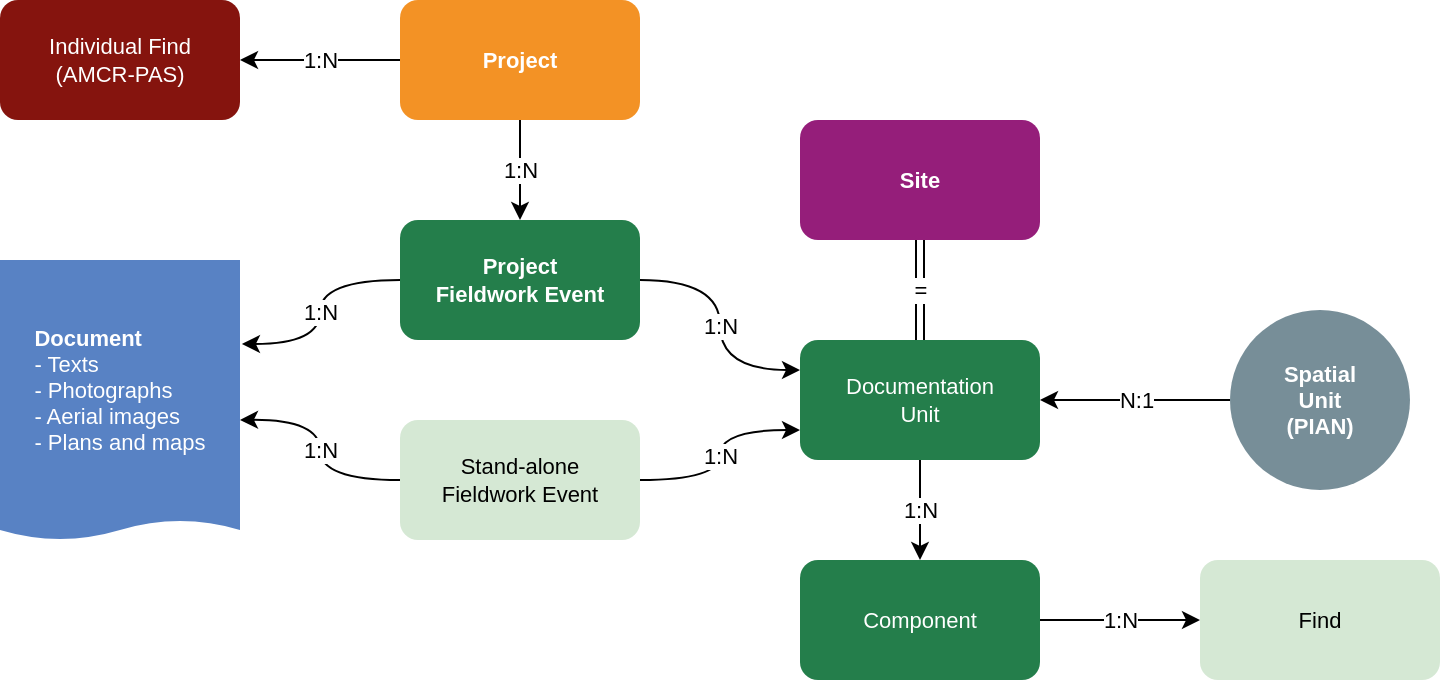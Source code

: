 <mxfile version="20.8.14" type="device"><diagram id="t6vrWUI78h-TwgUPBxFU" name="Page-1"><mxGraphModel dx="809" dy="446" grid="1" gridSize="10" guides="1" tooltips="1" connect="1" arrows="1" fold="1" page="1" pageScale="1" pageWidth="1169" pageHeight="827" math="0" shadow="0"><root><mxCell id="0"/><mxCell id="1" parent="0"/><mxCell id="LLLoODNHiZqRox_9jjp0-7" value="&lt;div style=&quot;font-size: 11px;&quot; align=&quot;left&quot;&gt;&lt;b style=&quot;font-size: 11px;&quot;&gt;Document&lt;/b&gt;&lt;br style=&quot;font-size: 11px;&quot;&gt;&lt;/div&gt;&lt;div style=&quot;font-size: 11px;&quot; align=&quot;left&quot;&gt;&lt;span style=&quot;font-weight: normal; font-size: 11px;&quot;&gt;- Texts&lt;br style=&quot;font-size: 11px;&quot;&gt;- Photographs&lt;br style=&quot;font-size: 11px;&quot;&gt;- Aerial images&lt;br style=&quot;font-size: 11px;&quot;&gt;- Plans and maps&lt;/span&gt;&lt;br style=&quot;font-size: 11px;&quot;&gt;&lt;/div&gt;" style="shape=document;whiteSpace=wrap;html=1;boundedLbl=1;fontStyle=1;fillColor=#5882C4;strokeColor=none;size=0.071;fontFamily=Helvetica;fontSize=11;fontColor=#FFFFFF;" parent="1" vertex="1"><mxGeometry x="40" y="190" width="120" height="140" as="geometry"/></mxCell><mxCell id="LLLoODNHiZqRox_9jjp0-12" value="1:N" style="edgeStyle=orthogonalEdgeStyle;curved=1;rounded=0;orthogonalLoop=1;jettySize=auto;html=1;exitX=0;exitY=0.5;exitDx=0;exitDy=0;entryX=1;entryY=0.571;entryDx=0;entryDy=0;entryPerimeter=0;fontFamily=Helvetica;fontSize=11;fontColor=#000000;" parent="1" source="LLLoODNHiZqRox_9jjp0-8" target="LLLoODNHiZqRox_9jjp0-7" edge="1"><mxGeometry relative="1" as="geometry"><mxPoint x="210" y="280" as="targetPoint"/></mxGeometry></mxCell><mxCell id="LLLoODNHiZqRox_9jjp0-14" value="&lt;div style=&quot;font-size: 11px;&quot;&gt;1:N&lt;/div&gt;" style="rounded=0;orthogonalLoop=1;jettySize=auto;html=1;entryX=0;entryY=0.75;entryDx=0;entryDy=0;elbow=vertical;exitX=1;exitY=0.5;exitDx=0;exitDy=0;edgeStyle=orthogonalEdgeStyle;curved=1;fontFamily=Helvetica;fontSize=11;fontColor=#000000;" parent="1" source="LLLoODNHiZqRox_9jjp0-8" target="LLLoODNHiZqRox_9jjp0-13" edge="1"><mxGeometry relative="1" as="geometry"/></mxCell><mxCell id="LLLoODNHiZqRox_9jjp0-8" value="Stand-alone&lt;br style=&quot;font-size: 11px;&quot;&gt;Fieldwork Event" style="rounded=1;whiteSpace=wrap;html=1;fontStyle=0;fillColor=#d5e8d4;strokeColor=none;fontFamily=Helvetica;fontSize=11;" parent="1" vertex="1"><mxGeometry x="240" y="270" width="120" height="60" as="geometry"/></mxCell><mxCell id="LLLoODNHiZqRox_9jjp0-21" value="N:1" style="edgeStyle=orthogonalEdgeStyle;curved=1;rounded=0;orthogonalLoop=1;jettySize=auto;html=1;entryX=1;entryY=0.5;entryDx=0;entryDy=0;exitX=0;exitY=0.5;exitDx=0;exitDy=0;fontFamily=Helvetica;fontSize=11;fontColor=#000000;" parent="1" source="LLLoODNHiZqRox_9jjp0-20" target="LLLoODNHiZqRox_9jjp0-13" edge="1"><mxGeometry relative="1" as="geometry"><mxPoint x="580" y="310" as="sourcePoint"/></mxGeometry></mxCell><mxCell id="LLLoODNHiZqRox_9jjp0-23" value="&lt;div style=&quot;font-size: 11px;&quot;&gt;1:N&lt;/div&gt;" style="edgeStyle=orthogonalEdgeStyle;curved=1;rounded=0;orthogonalLoop=1;jettySize=auto;html=1;fontFamily=Helvetica;fontSize=11;exitX=0.5;exitY=1;exitDx=0;exitDy=0;fontColor=#000000;" parent="1" source="LLLoODNHiZqRox_9jjp0-13" target="LLLoODNHiZqRox_9jjp0-22" edge="1"><mxGeometry relative="1" as="geometry"/></mxCell><mxCell id="LLLoODNHiZqRox_9jjp0-13" value="Documentation&lt;br style=&quot;font-size: 11px;&quot;&gt;&lt;div style=&quot;font-size: 11px;&quot;&gt;Unit&lt;/div&gt;" style="whiteSpace=wrap;html=1;fillColor=#247E4B;strokeColor=none;rounded=1;fontStyle=0;fontFamily=Helvetica;fontSize=11;fontColor=#FFFFFF;" parent="1" vertex="1"><mxGeometry x="440" y="230" width="120" height="60" as="geometry"/></mxCell><mxCell id="LLLoODNHiZqRox_9jjp0-20" value="Spatial&lt;br style=&quot;font-size: 11px;&quot;&gt;Unit&lt;br style=&quot;font-size: 11px;&quot;&gt;(PIAN)" style="ellipse;whiteSpace=wrap;html=1;fillColor=#778E98;strokeColor=none;rounded=0;fontStyle=1;fontFamily=Helvetica;fontSize=11;fontColor=#FFFFFF;" parent="1" vertex="1"><mxGeometry x="655" y="215" width="90" height="90" as="geometry"/></mxCell><mxCell id="LLLoODNHiZqRox_9jjp0-25" value="1:N" style="edgeStyle=orthogonalEdgeStyle;curved=1;rounded=0;orthogonalLoop=1;jettySize=auto;html=1;fontFamily=Helvetica;fontSize=11;fontColor=#000000;" parent="1" source="LLLoODNHiZqRox_9jjp0-22" target="LLLoODNHiZqRox_9jjp0-24" edge="1"><mxGeometry relative="1" as="geometry"/></mxCell><mxCell id="LLLoODNHiZqRox_9jjp0-22" value="Component" style="whiteSpace=wrap;html=1;fillColor=#247E4B;strokeColor=none;rounded=1;fontStyle=0;fontFamily=Helvetica;fontSize=11;fontColor=#FFFFFF;" parent="1" vertex="1"><mxGeometry x="440" y="340" width="120" height="60" as="geometry"/></mxCell><mxCell id="LLLoODNHiZqRox_9jjp0-24" value="Find" style="whiteSpace=wrap;html=1;fillColor=#d5e8d4;strokeColor=none;rounded=1;fontStyle=0;fontFamily=Helvetica;fontSize=11;" parent="1" vertex="1"><mxGeometry x="640" y="340" width="120" height="60" as="geometry"/></mxCell><mxCell id="LLLoODNHiZqRox_9jjp0-42" value="=" style="edgeStyle=orthogonalEdgeStyle;curved=1;rounded=0;orthogonalLoop=1;jettySize=auto;html=1;exitX=0.5;exitY=1;exitDx=0;exitDy=0;entryX=0.5;entryY=0;entryDx=0;entryDy=0;elbow=vertical;shape=link;fontFamily=Helvetica;fontSize=11;fontColor=#000000;" parent="1" source="LLLoODNHiZqRox_9jjp0-26" target="LLLoODNHiZqRox_9jjp0-13" edge="1"><mxGeometry relative="1" as="geometry"/></mxCell><mxCell id="LLLoODNHiZqRox_9jjp0-26" value="Site" style="rounded=1;whiteSpace=wrap;html=1;fontStyle=1;fillColor=#951E7A;strokeColor=none;fontFamily=Helvetica;fontSize=11;fontColor=#FFFFFF;" parent="1" vertex="1"><mxGeometry x="440" y="120" width="120" height="60" as="geometry"/></mxCell><mxCell id="LLLoODNHiZqRox_9jjp0-41" value="1:N" style="rounded=0;orthogonalLoop=1;jettySize=auto;html=1;exitX=1;exitY=0.5;exitDx=0;exitDy=0;entryX=0;entryY=0.25;entryDx=0;entryDy=0;edgeStyle=orthogonalEdgeStyle;elbow=vertical;curved=1;fontFamily=Helvetica;fontSize=11;fontColor=#000000;" parent="1" source="LLLoODNHiZqRox_9jjp0-40" target="LLLoODNHiZqRox_9jjp0-13" edge="1"><mxGeometry relative="1" as="geometry"/></mxCell><mxCell id="LLLoODNHiZqRox_9jjp0-47" value="1:N" style="rounded=0;orthogonalLoop=1;jettySize=auto;html=1;exitX=0;exitY=0.5;exitDx=0;exitDy=0;elbow=vertical;edgeStyle=orthogonalEdgeStyle;entryX=1.008;entryY=0.3;entryDx=0;entryDy=0;entryPerimeter=0;curved=1;fontFamily=Helvetica;fontSize=11;fontColor=#000000;" parent="1" source="LLLoODNHiZqRox_9jjp0-40" target="LLLoODNHiZqRox_9jjp0-7" edge="1"><mxGeometry relative="1" as="geometry"/></mxCell><mxCell id="LLLoODNHiZqRox_9jjp0-40" value="Project &lt;br style=&quot;font-size: 11px;&quot;&gt;Fieldwork Event" style="rounded=1;whiteSpace=wrap;html=1;fontStyle=1;fillColor=#247E4B;strokeColor=none;fontFamily=Helvetica;fontSize=11;fontColor=#FFFFFF;" parent="1" vertex="1"><mxGeometry x="240" y="170" width="120" height="60" as="geometry"/></mxCell><mxCell id="LLLoODNHiZqRox_9jjp0-43" value="1:N" style="edgeStyle=orthogonalEdgeStyle;curved=1;rounded=0;orthogonalLoop=1;jettySize=auto;html=1;fontFamily=Helvetica;fontSize=11;fontColor=#000000;" parent="1" source="LLLoODNHiZqRox_9jjp0-44" target="LLLoODNHiZqRox_9jjp0-45" edge="1"><mxGeometry relative="1" as="geometry"/></mxCell><mxCell id="LLLoODNHiZqRox_9jjp0-46" value="1:N" style="edgeStyle=orthogonalEdgeStyle;curved=1;rounded=0;orthogonalLoop=1;jettySize=auto;html=1;exitX=0.5;exitY=1;exitDx=0;exitDy=0;entryX=0.5;entryY=0;entryDx=0;entryDy=0;elbow=vertical;fontFamily=Helvetica;fontSize=11;fontColor=#000000;labelBackgroundColor=#FFFFFF;" parent="1" source="LLLoODNHiZqRox_9jjp0-44" target="LLLoODNHiZqRox_9jjp0-40" edge="1"><mxGeometry relative="1" as="geometry"><Array as="points"><mxPoint x="300" y="140"/><mxPoint x="300" y="140"/></Array></mxGeometry></mxCell><mxCell id="LLLoODNHiZqRox_9jjp0-44" value="Project" style="rounded=1;whiteSpace=wrap;html=1;fontStyle=1;fillColor=#F39225;strokeColor=none;fontFamily=Helvetica;fontSize=11;fontColor=#FFFFFF;" parent="1" vertex="1"><mxGeometry x="240" y="60" width="120" height="60" as="geometry"/></mxCell><mxCell id="LLLoODNHiZqRox_9jjp0-45" value="Individual Find&lt;br style=&quot;font-size: 11px;&quot;&gt;(AMCR-PAS)" style="whiteSpace=wrap;html=1;fillColor=#85140E;strokeColor=none;rounded=1;fontStyle=0;fontFamily=Helvetica;fontSize=11;fontColor=#FFFFFF;" parent="1" vertex="1"><mxGeometry x="40" y="60" width="120" height="60" as="geometry"/></mxCell></root></mxGraphModel></diagram></mxfile>